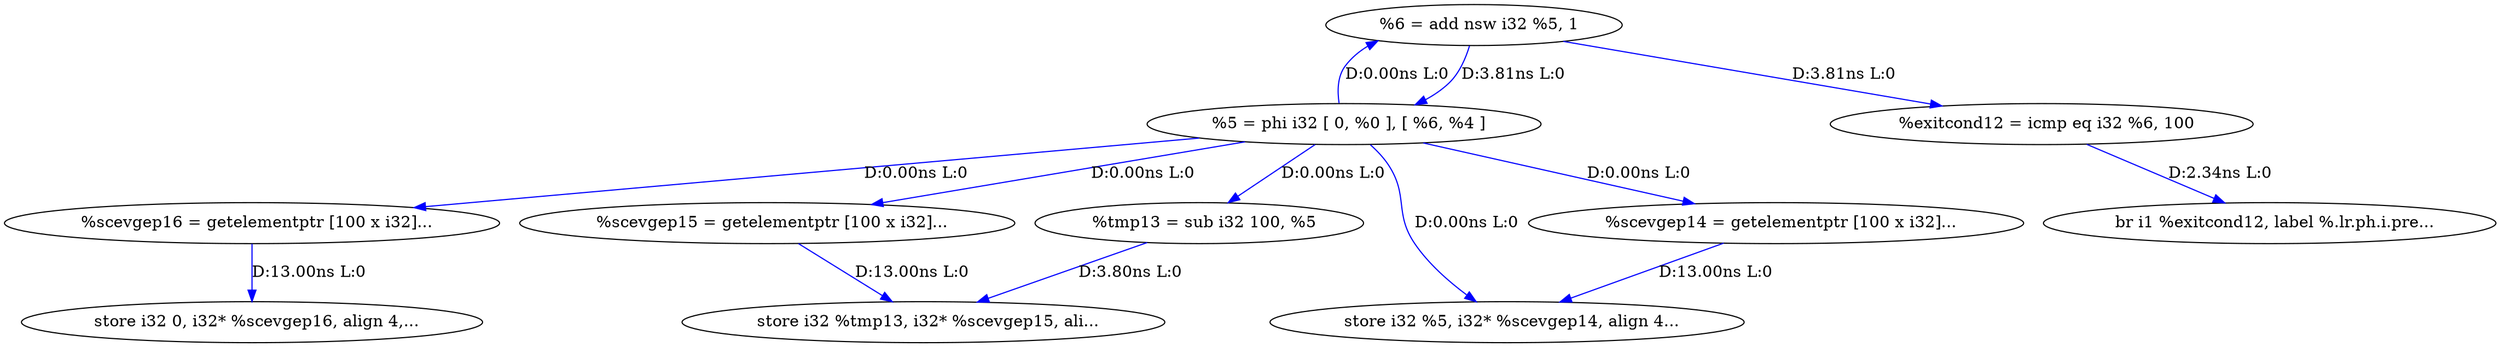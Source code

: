 digraph {
Node0xadccca0[label="  %6 = add nsw i32 %5, 1"];
Node0xadcb748[label="  %5 = phi i32 [ 0, %0 ], [ %6, %4 ]"];
Node0xadcb748 -> Node0xadccca0[label="D:0.00ns L:0",color=blue];
Node0xadcbab8[label="  store i32 %5, i32* %scevgep14, align 4..."];
Node0xadcb748 -> Node0xadcbab8[label="D:0.00ns L:0",color=blue];
Node0xadcba18[label="  %scevgep16 = getelementptr [100 x i32]..."];
Node0xadcb748 -> Node0xadcba18[label="D:0.00ns L:0",color=blue];
Node0xadcb978[label="  %scevgep15 = getelementptr [100 x i32]..."];
Node0xadcb748 -> Node0xadcb978[label="D:0.00ns L:0",color=blue];
Node0xadcb8b8[label="  %scevgep14 = getelementptr [100 x i32]..."];
Node0xadcb748 -> Node0xadcb8b8[label="D:0.00ns L:0",color=blue];
Node0xadcb7e8[label="  %tmp13 = sub i32 100, %5"];
Node0xadcb748 -> Node0xadcb7e8[label="D:0.00ns L:0",color=blue];
Node0xadccb60[label="  store i32 %tmp13, i32* %scevgep15, ali..."];
Node0xadcb7e8 -> Node0xadccb60[label="D:3.80ns L:0",color=blue];
Node0xadcb8b8 -> Node0xadcbab8[label="D:13.00ns L:0",color=blue];
Node0xadcb978 -> Node0xadccb60[label="D:13.00ns L:0",color=blue];
Node0xadccc00[label="  store i32 0, i32* %scevgep16, align 4,..."];
Node0xadcba18 -> Node0xadccc00[label="D:13.00ns L:0",color=blue];
Node0xadccd40[label="  %exitcond12 = icmp eq i32 %6, 100"];
Node0xadccca0 -> Node0xadccd40[label="D:3.81ns L:0",color=blue];
Node0xadccca0 -> Node0xadcb748[label="D:3.81ns L:0",color=blue];
Node0xadccde0[label="  br i1 %exitcond12, label %.lr.ph.i.pre..."];
Node0xadccd40 -> Node0xadccde0[label="D:2.34ns L:0",color=blue];
}
